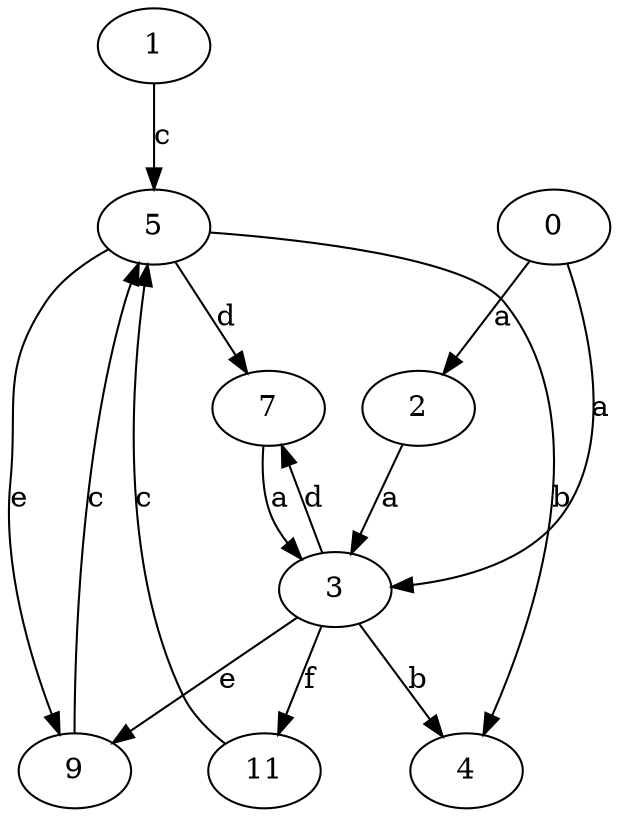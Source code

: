 strict digraph  {
1;
2;
3;
4;
5;
7;
9;
0;
11;
1 -> 5  [label=c];
2 -> 3  [label=a];
3 -> 4  [label=b];
3 -> 7  [label=d];
3 -> 9  [label=e];
3 -> 11  [label=f];
5 -> 4  [label=b];
5 -> 7  [label=d];
5 -> 9  [label=e];
7 -> 3  [label=a];
9 -> 5  [label=c];
0 -> 2  [label=a];
0 -> 3  [label=a];
11 -> 5  [label=c];
}
